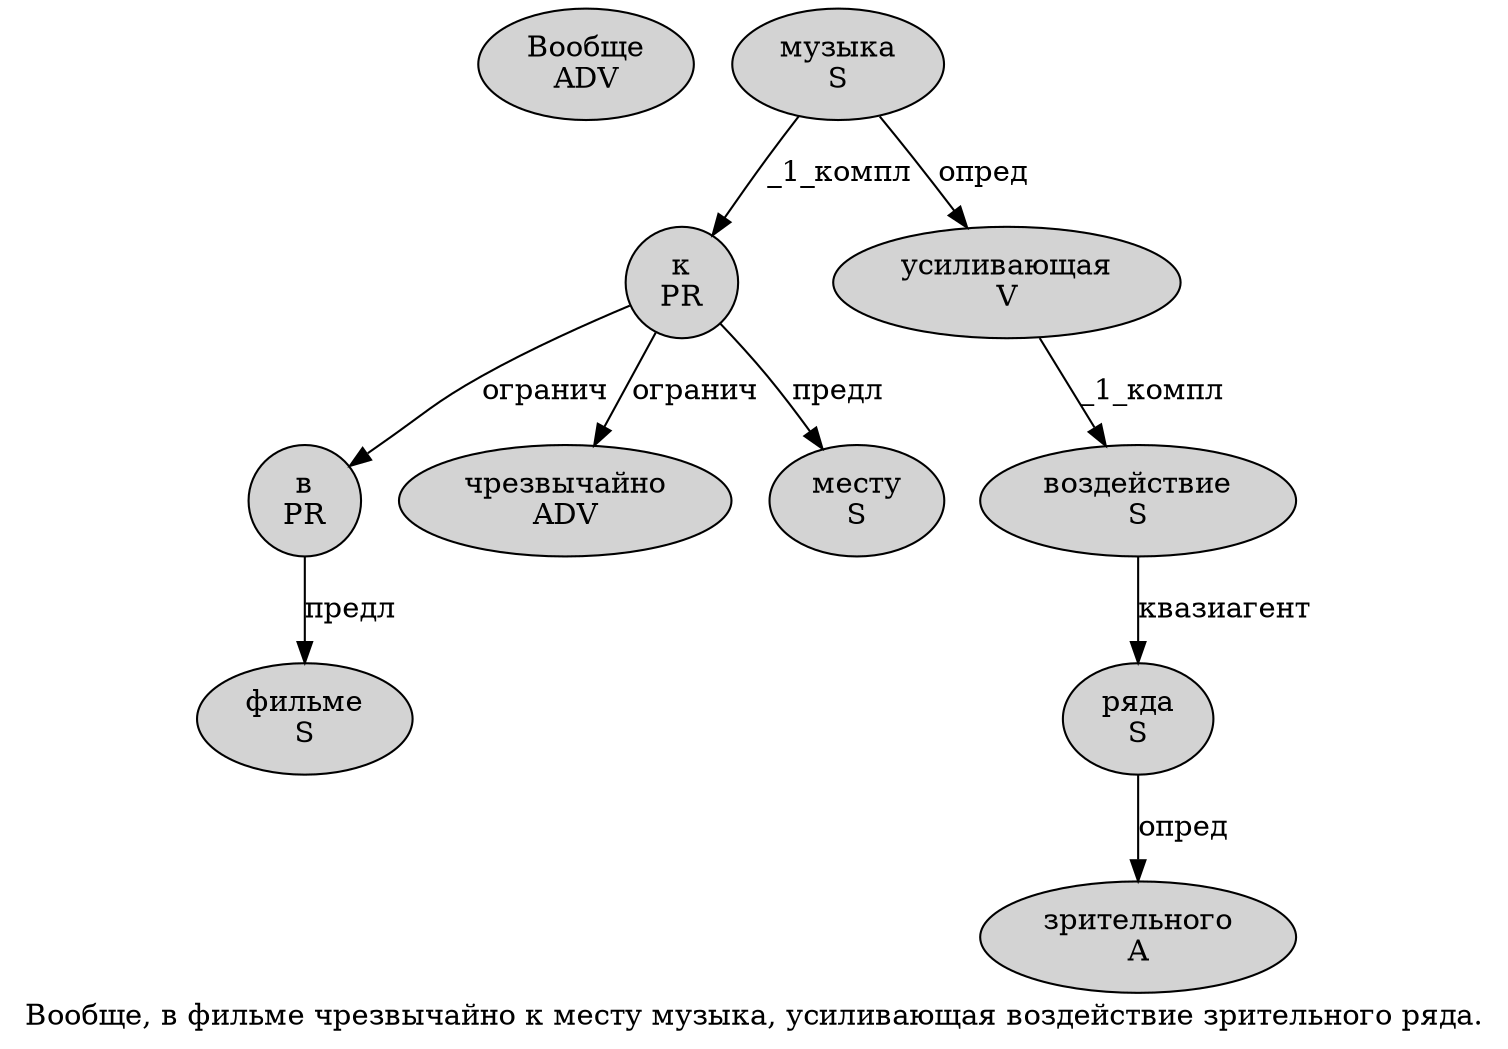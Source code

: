 digraph SENTENCE_2206 {
	graph [label="Вообще, в фильме чрезвычайно к месту музыка, усиливающая воздействие зрительного ряда."]
	node [style=filled]
		0 [label="Вообще
ADV" color="" fillcolor=lightgray penwidth=1 shape=ellipse]
		2 [label="в
PR" color="" fillcolor=lightgray penwidth=1 shape=ellipse]
		3 [label="фильме
S" color="" fillcolor=lightgray penwidth=1 shape=ellipse]
		4 [label="чрезвычайно
ADV" color="" fillcolor=lightgray penwidth=1 shape=ellipse]
		5 [label="к
PR" color="" fillcolor=lightgray penwidth=1 shape=ellipse]
		6 [label="месту
S" color="" fillcolor=lightgray penwidth=1 shape=ellipse]
		7 [label="музыка
S" color="" fillcolor=lightgray penwidth=1 shape=ellipse]
		9 [label="усиливающая
V" color="" fillcolor=lightgray penwidth=1 shape=ellipse]
		10 [label="воздействие
S" color="" fillcolor=lightgray penwidth=1 shape=ellipse]
		11 [label="зрительного
A" color="" fillcolor=lightgray penwidth=1 shape=ellipse]
		12 [label="ряда
S" color="" fillcolor=lightgray penwidth=1 shape=ellipse]
			2 -> 3 [label="предл"]
			9 -> 10 [label="_1_компл"]
			10 -> 12 [label="квазиагент"]
			5 -> 2 [label="огранич"]
			5 -> 4 [label="огранич"]
			5 -> 6 [label="предл"]
			7 -> 5 [label="_1_компл"]
			7 -> 9 [label="опред"]
			12 -> 11 [label="опред"]
}